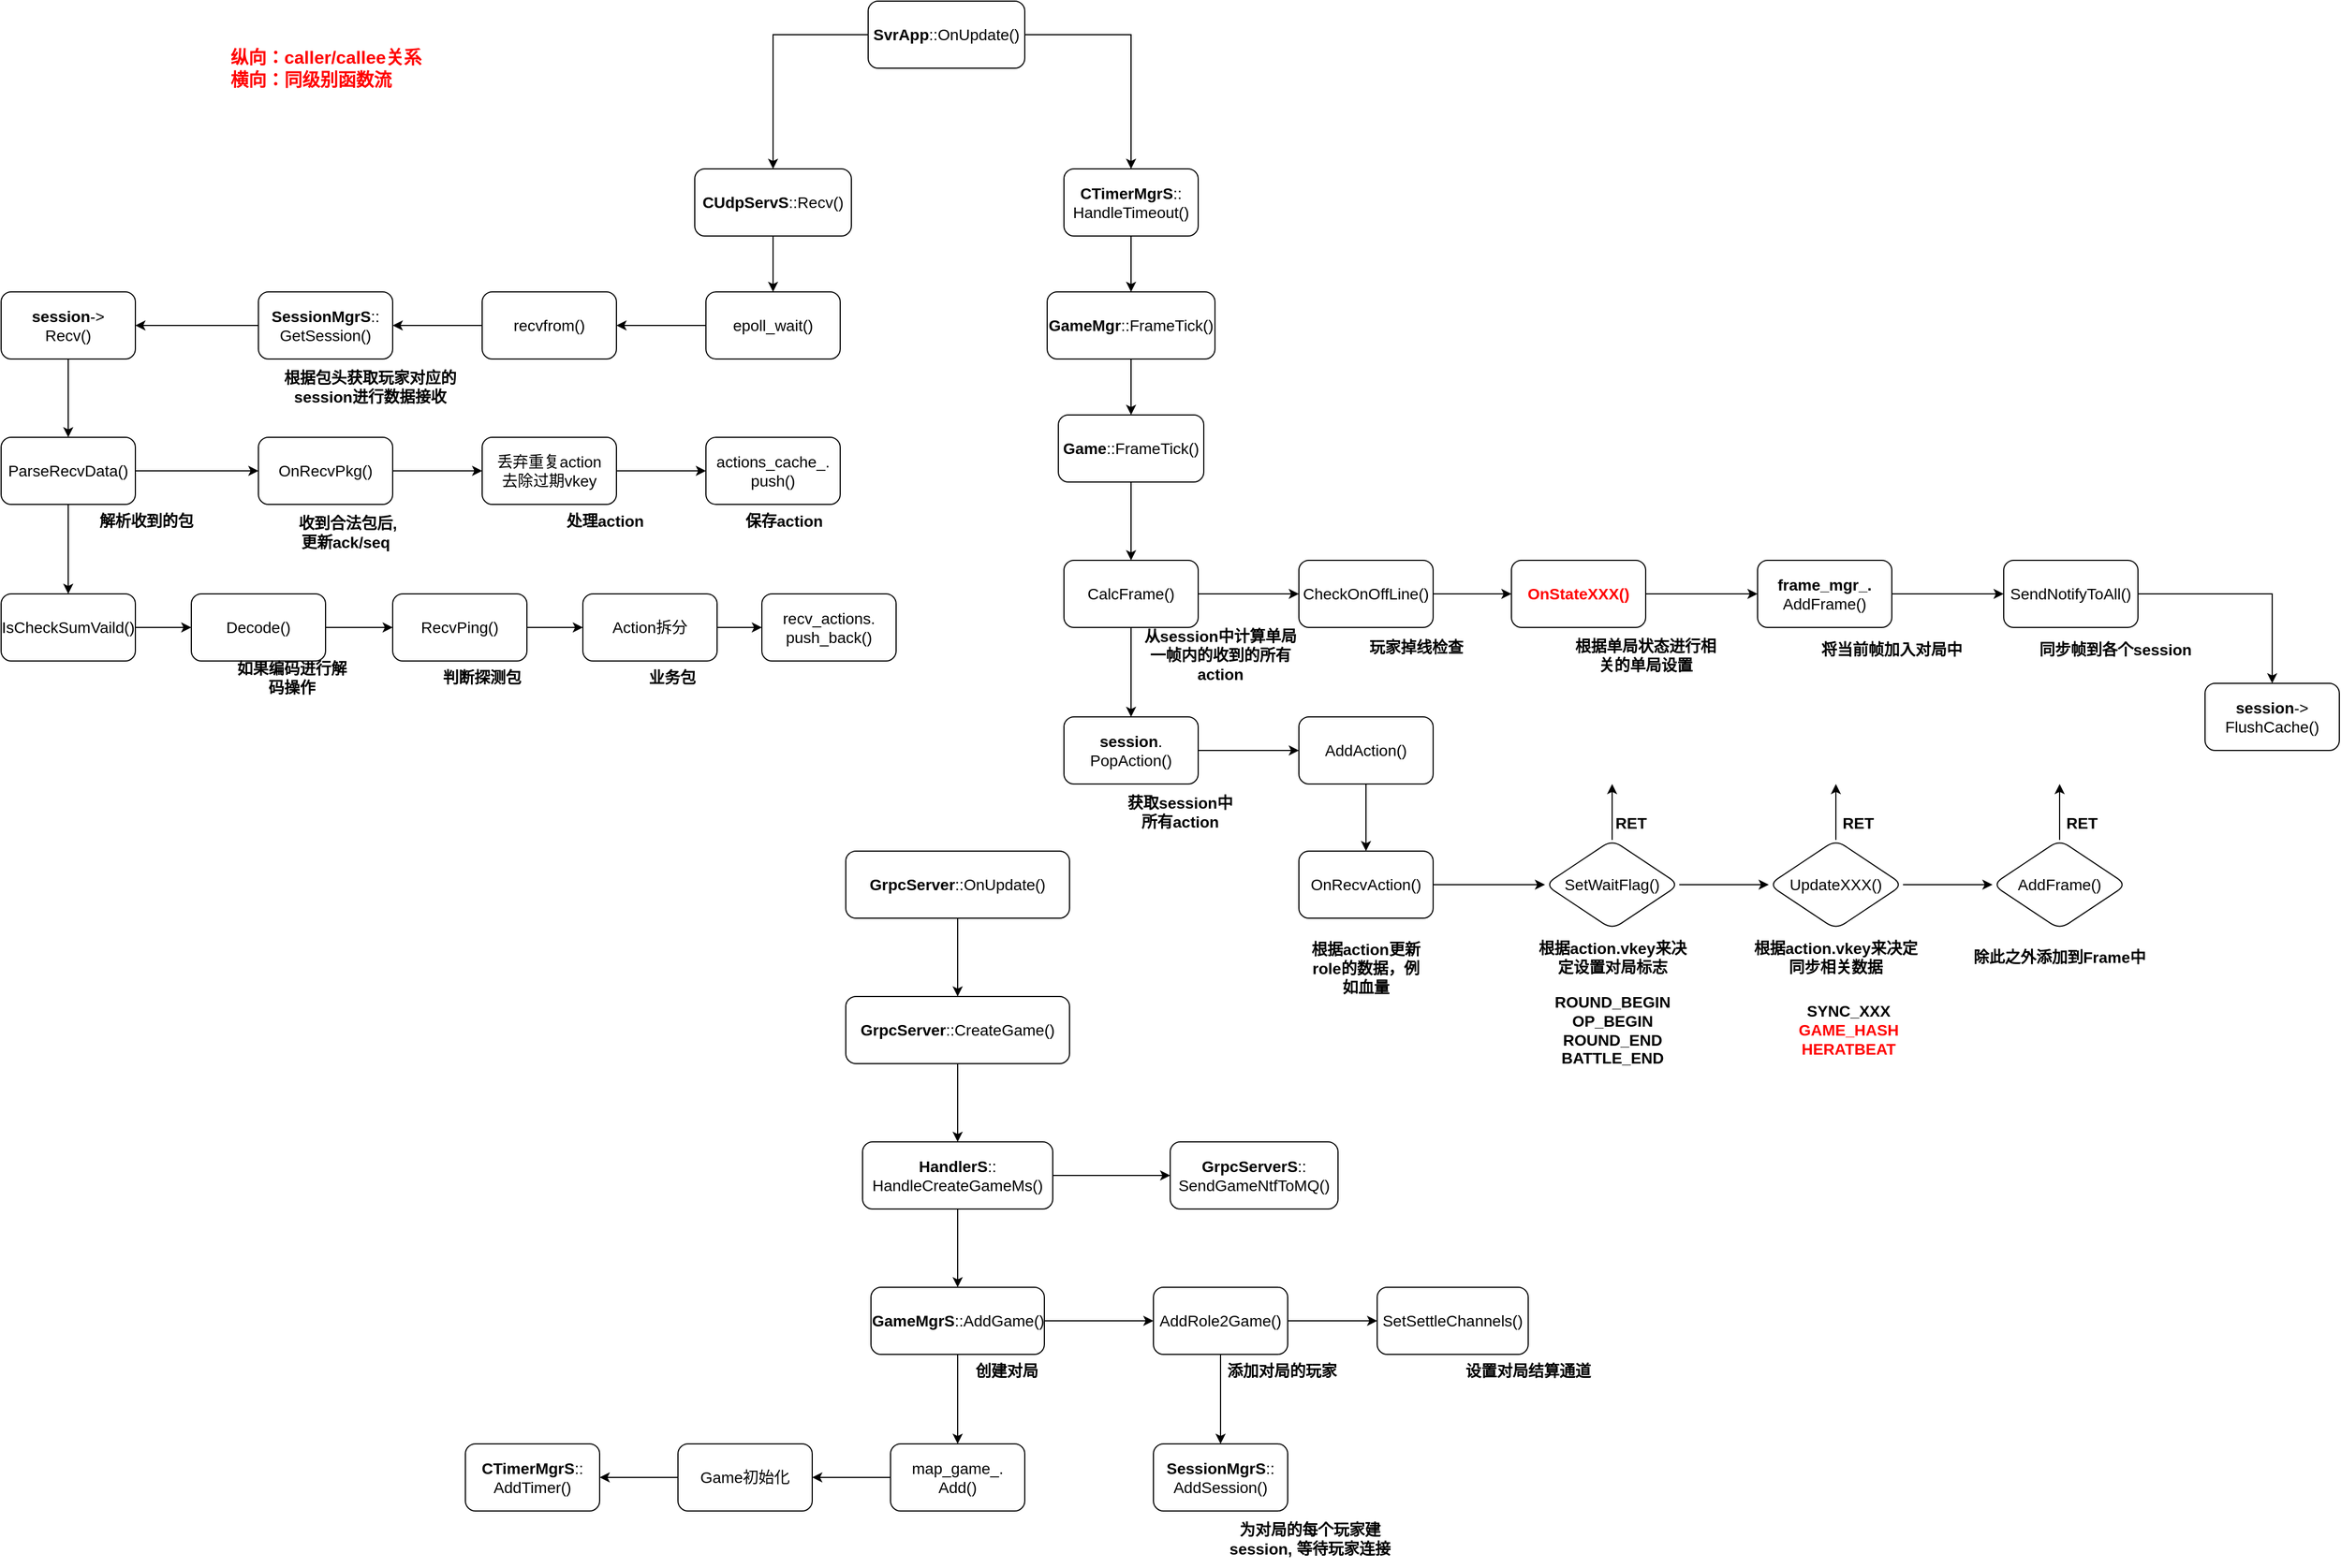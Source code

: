 <mxfile version="13.10.9" type="github">
  <diagram id="Bp6JKUOrYxHD0rqzajSv" name="Page-1">
    <mxGraphModel dx="3229" dy="1156" grid="1" gridSize="10" guides="1" tooltips="1" connect="1" arrows="1" fold="1" page="1" pageScale="1" pageWidth="827" pageHeight="1169" math="0" shadow="0">
      <root>
        <mxCell id="0" />
        <mxCell id="1" parent="0" />
        <mxCell id="sM335oUsd0Nrfm-g1LFZ-3" value="" style="edgeStyle=orthogonalEdgeStyle;rounded=0;orthogonalLoop=1;jettySize=auto;html=1;" edge="1" parent="1" source="sM335oUsd0Nrfm-g1LFZ-1" target="sM335oUsd0Nrfm-g1LFZ-2">
          <mxGeometry relative="1" as="geometry" />
        </mxCell>
        <mxCell id="sM335oUsd0Nrfm-g1LFZ-15" value="" style="edgeStyle=orthogonalEdgeStyle;rounded=0;orthogonalLoop=1;jettySize=auto;html=1;exitX=0;exitY=0.5;exitDx=0;exitDy=0;" edge="1" parent="1" source="sM335oUsd0Nrfm-g1LFZ-1" target="sM335oUsd0Nrfm-g1LFZ-14">
          <mxGeometry relative="1" as="geometry" />
        </mxCell>
        <mxCell id="sM335oUsd0Nrfm-g1LFZ-1" value="&lt;font style=&quot;font-size: 14px&quot;&gt;&lt;b&gt;SvrApp&lt;/b&gt;::OnUpdate()&lt;/font&gt;" style="rounded=1;whiteSpace=wrap;html=1;" vertex="1" parent="1">
          <mxGeometry x="85" y="330" width="140" height="60" as="geometry" />
        </mxCell>
        <mxCell id="sM335oUsd0Nrfm-g1LFZ-5" value="" style="edgeStyle=orthogonalEdgeStyle;rounded=0;orthogonalLoop=1;jettySize=auto;html=1;" edge="1" parent="1" source="sM335oUsd0Nrfm-g1LFZ-2" target="sM335oUsd0Nrfm-g1LFZ-4">
          <mxGeometry relative="1" as="geometry" />
        </mxCell>
        <mxCell id="sM335oUsd0Nrfm-g1LFZ-2" value="&lt;font style=&quot;font-size: 14px&quot;&gt;&lt;b&gt;CTimerMgrS&lt;/b&gt;::&lt;br&gt;HandleTimeout()&lt;/font&gt;" style="whiteSpace=wrap;html=1;rounded=1;" vertex="1" parent="1">
          <mxGeometry x="260" y="480" width="120" height="60" as="geometry" />
        </mxCell>
        <mxCell id="sM335oUsd0Nrfm-g1LFZ-7" value="" style="edgeStyle=orthogonalEdgeStyle;rounded=0;orthogonalLoop=1;jettySize=auto;html=1;" edge="1" parent="1" source="sM335oUsd0Nrfm-g1LFZ-4" target="sM335oUsd0Nrfm-g1LFZ-6">
          <mxGeometry relative="1" as="geometry" />
        </mxCell>
        <mxCell id="sM335oUsd0Nrfm-g1LFZ-4" value="&lt;font style=&quot;font-size: 14px&quot;&gt;&lt;b&gt;GameMgr&lt;/b&gt;::FrameTick()&lt;/font&gt;" style="whiteSpace=wrap;html=1;rounded=1;" vertex="1" parent="1">
          <mxGeometry x="245" y="590" width="150" height="60" as="geometry" />
        </mxCell>
        <mxCell id="sM335oUsd0Nrfm-g1LFZ-34" value="" style="edgeStyle=orthogonalEdgeStyle;rounded=0;orthogonalLoop=1;jettySize=auto;html=1;" edge="1" parent="1" source="sM335oUsd0Nrfm-g1LFZ-6" target="sM335oUsd0Nrfm-g1LFZ-8">
          <mxGeometry relative="1" as="geometry" />
        </mxCell>
        <mxCell id="sM335oUsd0Nrfm-g1LFZ-6" value="&lt;font style=&quot;font-size: 14px&quot;&gt;&lt;b&gt;Game&lt;/b&gt;::FrameTick()&lt;/font&gt;" style="whiteSpace=wrap;html=1;rounded=1;" vertex="1" parent="1">
          <mxGeometry x="255" y="700" width="130" height="60" as="geometry" />
        </mxCell>
        <mxCell id="sM335oUsd0Nrfm-g1LFZ-10" value="&lt;font style=&quot;font-size: 14px&quot;&gt;从session中计算单局一帧内的收到的所有action&lt;/font&gt;" style="text;html=1;strokeColor=none;fillColor=none;align=center;verticalAlign=middle;whiteSpace=wrap;rounded=0;fontStyle=1" vertex="1" parent="1">
          <mxGeometry x="330" y="900" width="140" height="30" as="geometry" />
        </mxCell>
        <mxCell id="sM335oUsd0Nrfm-g1LFZ-17" value="" style="edgeStyle=orthogonalEdgeStyle;rounded=0;orthogonalLoop=1;jettySize=auto;html=1;" edge="1" parent="1" source="sM335oUsd0Nrfm-g1LFZ-11" target="sM335oUsd0Nrfm-g1LFZ-16">
          <mxGeometry relative="1" as="geometry" />
        </mxCell>
        <mxCell id="sM335oUsd0Nrfm-g1LFZ-11" value="&lt;font style=&quot;font-size: 14px&quot; color=&quot;#ff0000&quot;&gt;&lt;b&gt;OnStateXXX()&lt;/b&gt;&lt;/font&gt;" style="whiteSpace=wrap;html=1;rounded=1;" vertex="1" parent="1">
          <mxGeometry x="660" y="830" width="120" height="60" as="geometry" />
        </mxCell>
        <mxCell id="sM335oUsd0Nrfm-g1LFZ-13" value="&lt;span style=&quot;font-size: 14px&quot;&gt;根据单局状态进行相关的单局设置&lt;/span&gt;" style="text;html=1;strokeColor=none;fillColor=none;align=center;verticalAlign=middle;whiteSpace=wrap;rounded=0;fontStyle=1" vertex="1" parent="1">
          <mxGeometry x="710" y="900" width="140" height="30" as="geometry" />
        </mxCell>
        <mxCell id="sM335oUsd0Nrfm-g1LFZ-93" value="" style="edgeStyle=orthogonalEdgeStyle;rounded=0;orthogonalLoop=1;jettySize=auto;html=1;" edge="1" parent="1" source="sM335oUsd0Nrfm-g1LFZ-14" target="sM335oUsd0Nrfm-g1LFZ-92">
          <mxGeometry relative="1" as="geometry" />
        </mxCell>
        <mxCell id="sM335oUsd0Nrfm-g1LFZ-14" value="&lt;font style=&quot;font-size: 14px&quot;&gt;&lt;b&gt;CUdpServS&lt;/b&gt;::Recv()&lt;/font&gt;" style="whiteSpace=wrap;html=1;rounded=1;" vertex="1" parent="1">
          <mxGeometry x="-70" y="480" width="140" height="60" as="geometry" />
        </mxCell>
        <mxCell id="sM335oUsd0Nrfm-g1LFZ-20" value="" style="edgeStyle=orthogonalEdgeStyle;rounded=0;orthogonalLoop=1;jettySize=auto;html=1;" edge="1" parent="1" source="sM335oUsd0Nrfm-g1LFZ-16" target="sM335oUsd0Nrfm-g1LFZ-19">
          <mxGeometry relative="1" as="geometry" />
        </mxCell>
        <mxCell id="sM335oUsd0Nrfm-g1LFZ-18" value="&lt;span style=&quot;font-size: 14px&quot;&gt;将当前帧加入对局中&lt;/span&gt;" style="text;html=1;strokeColor=none;fillColor=none;align=center;verticalAlign=middle;whiteSpace=wrap;rounded=0;fontStyle=1" vertex="1" parent="1">
          <mxGeometry x="930" y="895" width="140" height="30" as="geometry" />
        </mxCell>
        <mxCell id="sM335oUsd0Nrfm-g1LFZ-131" value="" style="edgeStyle=orthogonalEdgeStyle;rounded=0;orthogonalLoop=1;jettySize=auto;html=1;" edge="1" parent="1" source="sM335oUsd0Nrfm-g1LFZ-19" target="sM335oUsd0Nrfm-g1LFZ-130">
          <mxGeometry relative="1" as="geometry" />
        </mxCell>
        <mxCell id="sM335oUsd0Nrfm-g1LFZ-19" value="&lt;font style=&quot;font-size: 14px&quot;&gt;SendNotifyToAll()&lt;/font&gt;" style="whiteSpace=wrap;html=1;rounded=1;" vertex="1" parent="1">
          <mxGeometry x="1100" y="830" width="120" height="60" as="geometry" />
        </mxCell>
        <mxCell id="sM335oUsd0Nrfm-g1LFZ-21" value="&lt;span style=&quot;font-size: 14px&quot;&gt;同步帧到各个session&lt;/span&gt;" style="text;html=1;strokeColor=none;fillColor=none;align=center;verticalAlign=middle;whiteSpace=wrap;rounded=0;fontStyle=1" vertex="1" parent="1">
          <mxGeometry x="1130" y="895" width="140" height="30" as="geometry" />
        </mxCell>
        <mxCell id="sM335oUsd0Nrfm-g1LFZ-25" value="" style="edgeStyle=orthogonalEdgeStyle;rounded=0;orthogonalLoop=1;jettySize=auto;html=1;" edge="1" parent="1" source="sM335oUsd0Nrfm-g1LFZ-22" target="sM335oUsd0Nrfm-g1LFZ-24">
          <mxGeometry relative="1" as="geometry" />
        </mxCell>
        <mxCell id="sM335oUsd0Nrfm-g1LFZ-22" value="&lt;font style=&quot;font-size: 14px&quot;&gt;&lt;b&gt;session&lt;/b&gt;.&lt;br&gt;PopAction()&lt;/font&gt;" style="whiteSpace=wrap;html=1;rounded=1;" vertex="1" parent="1">
          <mxGeometry x="260" y="970" width="120" height="60" as="geometry" />
        </mxCell>
        <mxCell id="sM335oUsd0Nrfm-g1LFZ-33" value="" style="edgeStyle=orthogonalEdgeStyle;rounded=0;orthogonalLoop=1;jettySize=auto;html=1;exitX=0.5;exitY=1;exitDx=0;exitDy=0;" edge="1" parent="1" source="sM335oUsd0Nrfm-g1LFZ-24" target="sM335oUsd0Nrfm-g1LFZ-32">
          <mxGeometry relative="1" as="geometry">
            <mxPoint x="530" y="1035" as="sourcePoint" />
          </mxGeometry>
        </mxCell>
        <mxCell id="sM335oUsd0Nrfm-g1LFZ-24" value="&lt;span style=&quot;font-size: 14px&quot;&gt;AddAction()&lt;/span&gt;" style="whiteSpace=wrap;html=1;rounded=1;" vertex="1" parent="1">
          <mxGeometry x="470" y="970" width="120" height="60" as="geometry" />
        </mxCell>
        <mxCell id="sM335oUsd0Nrfm-g1LFZ-16" value="&lt;font style=&quot;font-size: 14px&quot;&gt;&lt;b&gt;frame_mgr_.&lt;br&gt;&lt;/b&gt;AddFrame()&lt;/font&gt;" style="whiteSpace=wrap;html=1;rounded=1;" vertex="1" parent="1">
          <mxGeometry x="880" y="830" width="120" height="60" as="geometry" />
        </mxCell>
        <mxCell id="sM335oUsd0Nrfm-g1LFZ-36" value="" style="edgeStyle=orthogonalEdgeStyle;rounded=0;orthogonalLoop=1;jettySize=auto;html=1;" edge="1" parent="1" source="sM335oUsd0Nrfm-g1LFZ-8" target="sM335oUsd0Nrfm-g1LFZ-22">
          <mxGeometry relative="1" as="geometry" />
        </mxCell>
        <mxCell id="sM335oUsd0Nrfm-g1LFZ-135" value="" style="edgeStyle=orthogonalEdgeStyle;rounded=0;orthogonalLoop=1;jettySize=auto;html=1;" edge="1" parent="1" source="sM335oUsd0Nrfm-g1LFZ-8" target="sM335oUsd0Nrfm-g1LFZ-134">
          <mxGeometry relative="1" as="geometry" />
        </mxCell>
        <mxCell id="sM335oUsd0Nrfm-g1LFZ-8" value="&lt;font style=&quot;font-size: 14px&quot;&gt;CalcFrame()&lt;/font&gt;" style="whiteSpace=wrap;html=1;rounded=1;" vertex="1" parent="1">
          <mxGeometry x="260" y="830" width="120" height="60" as="geometry" />
        </mxCell>
        <mxCell id="sM335oUsd0Nrfm-g1LFZ-31" value="&lt;font style=&quot;font-size: 14px&quot;&gt;获取session中所有action&lt;/font&gt;" style="text;html=1;strokeColor=none;fillColor=none;align=center;verticalAlign=middle;whiteSpace=wrap;rounded=0;fontStyle=1" vertex="1" parent="1">
          <mxGeometry x="314" y="1040" width="100" height="30" as="geometry" />
        </mxCell>
        <mxCell id="sM335oUsd0Nrfm-g1LFZ-44" value="" style="edgeStyle=orthogonalEdgeStyle;rounded=0;orthogonalLoop=1;jettySize=auto;html=1;" edge="1" parent="1" source="sM335oUsd0Nrfm-g1LFZ-32" target="sM335oUsd0Nrfm-g1LFZ-43">
          <mxGeometry relative="1" as="geometry" />
        </mxCell>
        <mxCell id="sM335oUsd0Nrfm-g1LFZ-32" value="&lt;font style=&quot;font-size: 14px&quot;&gt;OnRecvAction()&lt;/font&gt;" style="whiteSpace=wrap;html=1;rounded=1;" vertex="1" parent="1">
          <mxGeometry x="470" y="1090" width="120" height="60" as="geometry" />
        </mxCell>
        <mxCell id="sM335oUsd0Nrfm-g1LFZ-37" value="&lt;span style=&quot;font-size: 14px&quot;&gt;根据action更新role的数据，例如血量&lt;/span&gt;" style="text;html=1;strokeColor=none;fillColor=none;align=center;verticalAlign=middle;whiteSpace=wrap;rounded=0;fontStyle=1" vertex="1" parent="1">
          <mxGeometry x="480" y="1170" width="100" height="50" as="geometry" />
        </mxCell>
        <mxCell id="sM335oUsd0Nrfm-g1LFZ-54" value="" style="edgeStyle=orthogonalEdgeStyle;rounded=0;orthogonalLoop=1;jettySize=auto;html=1;" edge="1" parent="1" source="sM335oUsd0Nrfm-g1LFZ-43" target="sM335oUsd0Nrfm-g1LFZ-53">
          <mxGeometry relative="1" as="geometry" />
        </mxCell>
        <mxCell id="sM335oUsd0Nrfm-g1LFZ-43" value="&lt;font style=&quot;font-size: 14px&quot;&gt;SetWaitFlag()&lt;/font&gt;" style="rhombus;whiteSpace=wrap;html=1;rounded=1;" vertex="1" parent="1">
          <mxGeometry x="690" y="1080" width="120" height="80" as="geometry" />
        </mxCell>
        <mxCell id="sM335oUsd0Nrfm-g1LFZ-45" value="&lt;span style=&quot;font-size: 14px&quot;&gt;根据action.vkey来决定设置对局标志&lt;/span&gt;" style="text;html=1;strokeColor=none;fillColor=none;align=center;verticalAlign=middle;whiteSpace=wrap;rounded=0;fontStyle=1" vertex="1" parent="1">
          <mxGeometry x="678.5" y="1160" width="143" height="50" as="geometry" />
        </mxCell>
        <mxCell id="sM335oUsd0Nrfm-g1LFZ-50" value="" style="edgeStyle=orthogonalEdgeStyle;rounded=0;orthogonalLoop=1;jettySize=auto;html=1;" edge="1" parent="1" source="sM335oUsd0Nrfm-g1LFZ-43">
          <mxGeometry relative="1" as="geometry">
            <mxPoint x="540" y="1040" as="sourcePoint" />
            <mxPoint x="750" y="1030" as="targetPoint" />
          </mxGeometry>
        </mxCell>
        <mxCell id="sM335oUsd0Nrfm-g1LFZ-59" value="" style="edgeStyle=orthogonalEdgeStyle;rounded=0;orthogonalLoop=1;jettySize=auto;html=1;" edge="1" parent="1" source="sM335oUsd0Nrfm-g1LFZ-53" target="sM335oUsd0Nrfm-g1LFZ-58">
          <mxGeometry relative="1" as="geometry" />
        </mxCell>
        <mxCell id="sM335oUsd0Nrfm-g1LFZ-53" value="&lt;font style=&quot;font-size: 14px&quot;&gt;UpdateXXX()&lt;/font&gt;" style="rhombus;whiteSpace=wrap;html=1;rounded=1;" vertex="1" parent="1">
          <mxGeometry x="890" y="1080" width="120" height="80" as="geometry" />
        </mxCell>
        <mxCell id="sM335oUsd0Nrfm-g1LFZ-55" value="&lt;span style=&quot;font-size: 14px&quot;&gt;除此之外添加到Frame中&lt;/span&gt;" style="text;html=1;strokeColor=none;fillColor=none;align=center;verticalAlign=middle;whiteSpace=wrap;rounded=0;fontStyle=1" vertex="1" parent="1">
          <mxGeometry x="1070" y="1160" width="160" height="50" as="geometry" />
        </mxCell>
        <mxCell id="sM335oUsd0Nrfm-g1LFZ-56" value="&lt;font&gt;&lt;font style=&quot;font-size: 14px&quot;&gt;ROUND_BEGIN&lt;br&gt;OP_BEGIN&lt;br&gt;ROUND_END&lt;br&gt;BATTLE_END&lt;/font&gt;&lt;br&gt;&lt;/font&gt;" style="text;html=1;strokeColor=none;fillColor=none;align=center;verticalAlign=middle;whiteSpace=wrap;rounded=0;fontStyle=1" vertex="1" parent="1">
          <mxGeometry x="678.5" y="1220" width="143" height="60" as="geometry" />
        </mxCell>
        <mxCell id="sM335oUsd0Nrfm-g1LFZ-58" value="&lt;span style=&quot;font-size: 14px&quot;&gt;AddFrame()&lt;/span&gt;" style="rhombus;whiteSpace=wrap;html=1;rounded=1;" vertex="1" parent="1">
          <mxGeometry x="1090" y="1080" width="120" height="80" as="geometry" />
        </mxCell>
        <mxCell id="sM335oUsd0Nrfm-g1LFZ-60" value="&lt;span style=&quot;font-size: 14px&quot;&gt;根据action.vkey来决定&lt;br&gt;同步相关数据&lt;br&gt;&lt;/span&gt;" style="text;html=1;strokeColor=none;fillColor=none;align=center;verticalAlign=middle;whiteSpace=wrap;rounded=0;fontStyle=1" vertex="1" parent="1">
          <mxGeometry x="870" y="1160" width="160" height="50" as="geometry" />
        </mxCell>
        <mxCell id="sM335oUsd0Nrfm-g1LFZ-61" value="&lt;font style=&quot;font-size: 14px&quot;&gt;SYNC_XXX&lt;br&gt;&lt;font color=&quot;#ff0000&quot;&gt;GAME_HASH&lt;br&gt;HERATBEAT&lt;/font&gt;&lt;/font&gt;" style="text;html=1;strokeColor=none;fillColor=none;align=center;verticalAlign=middle;whiteSpace=wrap;rounded=0;fontStyle=1" vertex="1" parent="1">
          <mxGeometry x="890" y="1220" width="143" height="60" as="geometry" />
        </mxCell>
        <mxCell id="sM335oUsd0Nrfm-g1LFZ-62" value="" style="edgeStyle=orthogonalEdgeStyle;rounded=0;orthogonalLoop=1;jettySize=auto;html=1;exitX=0.5;exitY=0;exitDx=0;exitDy=0;" edge="1" parent="1" source="sM335oUsd0Nrfm-g1LFZ-53">
          <mxGeometry relative="1" as="geometry">
            <mxPoint x="760" y="1090" as="sourcePoint" />
            <mxPoint x="950" y="1030" as="targetPoint" />
          </mxGeometry>
        </mxCell>
        <mxCell id="sM335oUsd0Nrfm-g1LFZ-63" value="" style="endArrow=classic;html=1;exitX=0.5;exitY=0;exitDx=0;exitDy=0;" edge="1" parent="1" source="sM335oUsd0Nrfm-g1LFZ-58">
          <mxGeometry width="50" height="50" relative="1" as="geometry">
            <mxPoint x="1130" y="1030" as="sourcePoint" />
            <mxPoint x="1150" y="1030" as="targetPoint" />
          </mxGeometry>
        </mxCell>
        <mxCell id="sM335oUsd0Nrfm-g1LFZ-64" value="&lt;span style=&quot;font-size: 14px&quot;&gt;RET&lt;/span&gt;" style="text;html=1;strokeColor=none;fillColor=none;align=center;verticalAlign=middle;whiteSpace=wrap;rounded=0;fontStyle=1" vertex="1" parent="1">
          <mxGeometry x="747" y="1050" width="40" height="30" as="geometry" />
        </mxCell>
        <mxCell id="sM335oUsd0Nrfm-g1LFZ-65" value="&lt;span style=&quot;font-size: 14px&quot;&gt;RET&lt;/span&gt;" style="text;html=1;strokeColor=none;fillColor=none;align=center;verticalAlign=middle;whiteSpace=wrap;rounded=0;fontStyle=1" vertex="1" parent="1">
          <mxGeometry x="950" y="1050" width="40" height="30" as="geometry" />
        </mxCell>
        <mxCell id="sM335oUsd0Nrfm-g1LFZ-66" value="&lt;span style=&quot;font-size: 14px&quot;&gt;RET&lt;/span&gt;" style="text;html=1;strokeColor=none;fillColor=none;align=center;verticalAlign=middle;whiteSpace=wrap;rounded=0;fontStyle=1" vertex="1" parent="1">
          <mxGeometry x="1150" y="1050" width="40" height="30" as="geometry" />
        </mxCell>
        <mxCell id="sM335oUsd0Nrfm-g1LFZ-69" value="" style="edgeStyle=orthogonalEdgeStyle;rounded=0;orthogonalLoop=1;jettySize=auto;html=1;exitX=0.5;exitY=1;exitDx=0;exitDy=0;" edge="1" parent="1" source="sM335oUsd0Nrfm-g1LFZ-67" target="sM335oUsd0Nrfm-g1LFZ-68">
          <mxGeometry relative="1" as="geometry" />
        </mxCell>
        <mxCell id="sM335oUsd0Nrfm-g1LFZ-67" value="&lt;font style=&quot;font-size: 14px&quot;&gt;&lt;b&gt;GrpcServer&lt;/b&gt;::OnUpdate()&lt;/font&gt;" style="rounded=1;whiteSpace=wrap;html=1;" vertex="1" parent="1">
          <mxGeometry x="65" y="1090" width="200" height="60" as="geometry" />
        </mxCell>
        <mxCell id="sM335oUsd0Nrfm-g1LFZ-71" value="" style="edgeStyle=orthogonalEdgeStyle;rounded=0;orthogonalLoop=1;jettySize=auto;html=1;" edge="1" parent="1" source="sM335oUsd0Nrfm-g1LFZ-68" target="sM335oUsd0Nrfm-g1LFZ-70">
          <mxGeometry relative="1" as="geometry" />
        </mxCell>
        <mxCell id="sM335oUsd0Nrfm-g1LFZ-68" value="&lt;font style=&quot;font-size: 14px&quot;&gt;&lt;b&gt;GrpcServer&lt;/b&gt;::CreateGame()&lt;/font&gt;" style="rounded=1;whiteSpace=wrap;html=1;" vertex="1" parent="1">
          <mxGeometry x="65" y="1220" width="200" height="60" as="geometry" />
        </mxCell>
        <mxCell id="sM335oUsd0Nrfm-g1LFZ-73" value="" style="edgeStyle=orthogonalEdgeStyle;rounded=0;orthogonalLoop=1;jettySize=auto;html=1;" edge="1" parent="1" source="sM335oUsd0Nrfm-g1LFZ-70" target="sM335oUsd0Nrfm-g1LFZ-72">
          <mxGeometry relative="1" as="geometry" />
        </mxCell>
        <mxCell id="sM335oUsd0Nrfm-g1LFZ-85" value="" style="edgeStyle=orthogonalEdgeStyle;rounded=0;orthogonalLoop=1;jettySize=auto;html=1;" edge="1" parent="1" source="sM335oUsd0Nrfm-g1LFZ-70" target="sM335oUsd0Nrfm-g1LFZ-84">
          <mxGeometry relative="1" as="geometry" />
        </mxCell>
        <mxCell id="sM335oUsd0Nrfm-g1LFZ-70" value="&lt;font style=&quot;font-size: 14px&quot;&gt;&lt;b&gt;HandlerS&lt;/b&gt;::&lt;br&gt;HandleCreateGameMs()&lt;/font&gt;" style="whiteSpace=wrap;html=1;rounded=1;" vertex="1" parent="1">
          <mxGeometry x="80" y="1350" width="170" height="60" as="geometry" />
        </mxCell>
        <mxCell id="sM335oUsd0Nrfm-g1LFZ-75" value="" style="edgeStyle=orthogonalEdgeStyle;rounded=0;orthogonalLoop=1;jettySize=auto;html=1;" edge="1" parent="1" source="sM335oUsd0Nrfm-g1LFZ-72" target="sM335oUsd0Nrfm-g1LFZ-74">
          <mxGeometry relative="1" as="geometry" />
        </mxCell>
        <mxCell id="sM335oUsd0Nrfm-g1LFZ-81" value="" style="edgeStyle=orthogonalEdgeStyle;rounded=0;orthogonalLoop=1;jettySize=auto;html=1;" edge="1" parent="1" source="sM335oUsd0Nrfm-g1LFZ-72" target="sM335oUsd0Nrfm-g1LFZ-80">
          <mxGeometry relative="1" as="geometry" />
        </mxCell>
        <mxCell id="sM335oUsd0Nrfm-g1LFZ-72" value="&lt;font style=&quot;font-size: 14px&quot;&gt;&lt;b&gt;GameMgrS&lt;/b&gt;::AddGame()&lt;/font&gt;" style="whiteSpace=wrap;html=1;rounded=1;" vertex="1" parent="1">
          <mxGeometry x="87.5" y="1480" width="155" height="60" as="geometry" />
        </mxCell>
        <mxCell id="sM335oUsd0Nrfm-g1LFZ-77" value="" style="edgeStyle=orthogonalEdgeStyle;rounded=0;orthogonalLoop=1;jettySize=auto;html=1;" edge="1" parent="1" source="sM335oUsd0Nrfm-g1LFZ-74" target="sM335oUsd0Nrfm-g1LFZ-76">
          <mxGeometry relative="1" as="geometry" />
        </mxCell>
        <mxCell id="sM335oUsd0Nrfm-g1LFZ-74" value="&lt;font&gt;&lt;span style=&quot;font-size: 14px&quot;&gt;map_game_.&lt;/span&gt;&lt;br&gt;&lt;span style=&quot;font-size: 14px&quot;&gt;Add()&lt;/span&gt;&lt;/font&gt;" style="whiteSpace=wrap;html=1;rounded=1;" vertex="1" parent="1">
          <mxGeometry x="105" y="1620" width="120" height="60" as="geometry" />
        </mxCell>
        <mxCell id="sM335oUsd0Nrfm-g1LFZ-79" value="" style="edgeStyle=orthogonalEdgeStyle;rounded=0;orthogonalLoop=1;jettySize=auto;html=1;" edge="1" parent="1" source="sM335oUsd0Nrfm-g1LFZ-76" target="sM335oUsd0Nrfm-g1LFZ-78">
          <mxGeometry relative="1" as="geometry" />
        </mxCell>
        <mxCell id="sM335oUsd0Nrfm-g1LFZ-76" value="&lt;font style=&quot;font-size: 14px&quot;&gt;Game初始化&lt;/font&gt;" style="whiteSpace=wrap;html=1;rounded=1;" vertex="1" parent="1">
          <mxGeometry x="-85" y="1620" width="120" height="60" as="geometry" />
        </mxCell>
        <mxCell id="sM335oUsd0Nrfm-g1LFZ-78" value="&lt;font style=&quot;font-size: 14px&quot;&gt;&lt;b&gt;CTimerMgrS&lt;/b&gt;::&lt;br&gt;AddTimer()&lt;/font&gt;" style="whiteSpace=wrap;html=1;rounded=1;" vertex="1" parent="1">
          <mxGeometry x="-275" y="1620" width="120" height="60" as="geometry" />
        </mxCell>
        <mxCell id="sM335oUsd0Nrfm-g1LFZ-83" value="" style="edgeStyle=orthogonalEdgeStyle;rounded=0;orthogonalLoop=1;jettySize=auto;html=1;" edge="1" parent="1" source="sM335oUsd0Nrfm-g1LFZ-80" target="sM335oUsd0Nrfm-g1LFZ-82">
          <mxGeometry relative="1" as="geometry" />
        </mxCell>
        <mxCell id="sM335oUsd0Nrfm-g1LFZ-87" value="" style="edgeStyle=orthogonalEdgeStyle;rounded=0;orthogonalLoop=1;jettySize=auto;html=1;" edge="1" parent="1" source="sM335oUsd0Nrfm-g1LFZ-80" target="sM335oUsd0Nrfm-g1LFZ-86">
          <mxGeometry relative="1" as="geometry" />
        </mxCell>
        <mxCell id="sM335oUsd0Nrfm-g1LFZ-80" value="&lt;font style=&quot;font-size: 14px&quot;&gt;AddRole2Game()&lt;/font&gt;" style="whiteSpace=wrap;html=1;rounded=1;" vertex="1" parent="1">
          <mxGeometry x="340" y="1480" width="120" height="60" as="geometry" />
        </mxCell>
        <mxCell id="sM335oUsd0Nrfm-g1LFZ-82" value="&lt;font style=&quot;font-size: 14px&quot;&gt;SetSettleChannels()&lt;/font&gt;" style="whiteSpace=wrap;html=1;rounded=1;" vertex="1" parent="1">
          <mxGeometry x="540" y="1480" width="135" height="60" as="geometry" />
        </mxCell>
        <mxCell id="sM335oUsd0Nrfm-g1LFZ-84" value="&lt;font style=&quot;font-size: 14px&quot;&gt;&lt;b&gt;GrpcServerS&lt;/b&gt;::&lt;br&gt;SendGameNtfToMQ()&lt;/font&gt;" style="whiteSpace=wrap;html=1;rounded=1;" vertex="1" parent="1">
          <mxGeometry x="355" y="1350" width="150" height="60" as="geometry" />
        </mxCell>
        <mxCell id="sM335oUsd0Nrfm-g1LFZ-86" value="&lt;font style=&quot;font-size: 14px&quot;&gt;&lt;b&gt;SessionMgrS&lt;/b&gt;::&lt;br&gt;AddSession()&lt;/font&gt;" style="whiteSpace=wrap;html=1;rounded=1;" vertex="1" parent="1">
          <mxGeometry x="340" y="1620" width="120" height="60" as="geometry" />
        </mxCell>
        <mxCell id="sM335oUsd0Nrfm-g1LFZ-88" value="&lt;span style=&quot;font-size: 14px&quot;&gt;添加对局的玩家&lt;/span&gt;" style="text;html=1;strokeColor=none;fillColor=none;align=center;verticalAlign=middle;whiteSpace=wrap;rounded=0;fontStyle=1" vertex="1" parent="1">
          <mxGeometry x="405" y="1530" width="100" height="50" as="geometry" />
        </mxCell>
        <mxCell id="sM335oUsd0Nrfm-g1LFZ-89" value="&lt;span style=&quot;font-size: 14px&quot;&gt;创建对局&lt;/span&gt;" style="text;html=1;strokeColor=none;fillColor=none;align=center;verticalAlign=middle;whiteSpace=wrap;rounded=0;fontStyle=1" vertex="1" parent="1">
          <mxGeometry x="159" y="1530" width="100" height="50" as="geometry" />
        </mxCell>
        <mxCell id="sM335oUsd0Nrfm-g1LFZ-90" value="&lt;span style=&quot;font-size: 14px&quot;&gt;设置对局结算通道&lt;/span&gt;" style="text;html=1;strokeColor=none;fillColor=none;align=center;verticalAlign=middle;whiteSpace=wrap;rounded=0;fontStyle=1" vertex="1" parent="1">
          <mxGeometry x="615" y="1530" width="120" height="50" as="geometry" />
        </mxCell>
        <mxCell id="sM335oUsd0Nrfm-g1LFZ-91" value="&lt;span style=&quot;font-size: 14px&quot;&gt;为对局的每个玩家&lt;/span&gt;&lt;span style=&quot;font-size: 14px&quot;&gt;建session, 等待玩家连接&lt;/span&gt;" style="text;html=1;strokeColor=none;fillColor=none;align=center;verticalAlign=middle;whiteSpace=wrap;rounded=0;fontStyle=1" vertex="1" parent="1">
          <mxGeometry x="405" y="1680" width="150" height="50" as="geometry" />
        </mxCell>
        <mxCell id="sM335oUsd0Nrfm-g1LFZ-95" value="" style="edgeStyle=orthogonalEdgeStyle;rounded=0;orthogonalLoop=1;jettySize=auto;html=1;" edge="1" parent="1" source="sM335oUsd0Nrfm-g1LFZ-92" target="sM335oUsd0Nrfm-g1LFZ-94">
          <mxGeometry relative="1" as="geometry" />
        </mxCell>
        <mxCell id="sM335oUsd0Nrfm-g1LFZ-92" value="&lt;font style=&quot;font-size: 14px&quot;&gt;epoll_wait()&lt;/font&gt;" style="whiteSpace=wrap;html=1;rounded=1;" vertex="1" parent="1">
          <mxGeometry x="-60" y="590" width="120" height="60" as="geometry" />
        </mxCell>
        <mxCell id="sM335oUsd0Nrfm-g1LFZ-97" value="" style="edgeStyle=orthogonalEdgeStyle;rounded=0;orthogonalLoop=1;jettySize=auto;html=1;" edge="1" parent="1" source="sM335oUsd0Nrfm-g1LFZ-94" target="sM335oUsd0Nrfm-g1LFZ-96">
          <mxGeometry relative="1" as="geometry" />
        </mxCell>
        <mxCell id="sM335oUsd0Nrfm-g1LFZ-94" value="&lt;font style=&quot;font-size: 14px&quot;&gt;recvfrom()&lt;/font&gt;" style="whiteSpace=wrap;html=1;rounded=1;" vertex="1" parent="1">
          <mxGeometry x="-260" y="590" width="120" height="60" as="geometry" />
        </mxCell>
        <mxCell id="sM335oUsd0Nrfm-g1LFZ-99" value="" style="edgeStyle=orthogonalEdgeStyle;rounded=0;orthogonalLoop=1;jettySize=auto;html=1;" edge="1" parent="1" source="sM335oUsd0Nrfm-g1LFZ-96" target="sM335oUsd0Nrfm-g1LFZ-98">
          <mxGeometry relative="1" as="geometry" />
        </mxCell>
        <mxCell id="sM335oUsd0Nrfm-g1LFZ-96" value="&lt;font style=&quot;font-size: 14px&quot;&gt;&lt;b&gt;SessionMgrS&lt;/b&gt;::&lt;br&gt;GetSession()&lt;/font&gt;" style="whiteSpace=wrap;html=1;rounded=1;" vertex="1" parent="1">
          <mxGeometry x="-460" y="590" width="120" height="60" as="geometry" />
        </mxCell>
        <mxCell id="sM335oUsd0Nrfm-g1LFZ-101" value="" style="edgeStyle=orthogonalEdgeStyle;rounded=0;orthogonalLoop=1;jettySize=auto;html=1;" edge="1" parent="1" source="sM335oUsd0Nrfm-g1LFZ-98" target="sM335oUsd0Nrfm-g1LFZ-100">
          <mxGeometry relative="1" as="geometry" />
        </mxCell>
        <mxCell id="sM335oUsd0Nrfm-g1LFZ-98" value="&lt;font style=&quot;font-size: 14px&quot;&gt;&lt;b&gt;session&lt;/b&gt;-&amp;gt;&lt;br&gt;Recv()&lt;/font&gt;" style="whiteSpace=wrap;html=1;rounded=1;" vertex="1" parent="1">
          <mxGeometry x="-690" y="590" width="120" height="60" as="geometry" />
        </mxCell>
        <mxCell id="sM335oUsd0Nrfm-g1LFZ-104" value="" style="edgeStyle=orthogonalEdgeStyle;rounded=0;orthogonalLoop=1;jettySize=auto;html=1;" edge="1" parent="1" source="sM335oUsd0Nrfm-g1LFZ-100" target="sM335oUsd0Nrfm-g1LFZ-103">
          <mxGeometry relative="1" as="geometry" />
        </mxCell>
        <mxCell id="sM335oUsd0Nrfm-g1LFZ-116" value="" style="edgeStyle=orthogonalEdgeStyle;rounded=0;orthogonalLoop=1;jettySize=auto;html=1;" edge="1" parent="1" source="sM335oUsd0Nrfm-g1LFZ-100" target="sM335oUsd0Nrfm-g1LFZ-115">
          <mxGeometry relative="1" as="geometry" />
        </mxCell>
        <mxCell id="sM335oUsd0Nrfm-g1LFZ-100" value="&lt;font style=&quot;font-size: 14px&quot;&gt;ParseRecvData()&lt;/font&gt;" style="whiteSpace=wrap;html=1;rounded=1;" vertex="1" parent="1">
          <mxGeometry x="-690" y="720" width="120" height="60" as="geometry" />
        </mxCell>
        <mxCell id="sM335oUsd0Nrfm-g1LFZ-102" value="&lt;font style=&quot;font-size: 14px&quot;&gt;解析收到的包&lt;/font&gt;" style="text;html=1;strokeColor=none;fillColor=none;align=center;verticalAlign=middle;whiteSpace=wrap;rounded=0;fontStyle=1" vertex="1" parent="1">
          <mxGeometry x="-610" y="780" width="100" height="30" as="geometry" />
        </mxCell>
        <mxCell id="sM335oUsd0Nrfm-g1LFZ-103" value="&lt;font style=&quot;font-size: 14px&quot;&gt;OnRecvPkg()&lt;/font&gt;" style="whiteSpace=wrap;html=1;rounded=1;" vertex="1" parent="1">
          <mxGeometry x="-460" y="720" width="120" height="60" as="geometry" />
        </mxCell>
        <mxCell id="sM335oUsd0Nrfm-g1LFZ-105" value="&lt;font style=&quot;font-size: 14px&quot;&gt;收到合法包后, 更新ack/seq&amp;nbsp;&lt;/font&gt;" style="text;html=1;strokeColor=none;fillColor=none;align=center;verticalAlign=middle;whiteSpace=wrap;rounded=0;fontStyle=1" vertex="1" parent="1">
          <mxGeometry x="-430" y="790" width="100" height="30" as="geometry" />
        </mxCell>
        <mxCell id="sM335oUsd0Nrfm-g1LFZ-110" value="" style="edgeStyle=orthogonalEdgeStyle;rounded=0;orthogonalLoop=1;jettySize=auto;html=1;" edge="1" parent="1" source="sM335oUsd0Nrfm-g1LFZ-103" target="sM335oUsd0Nrfm-g1LFZ-109">
          <mxGeometry relative="1" as="geometry">
            <mxPoint x="-210.0" y="750" as="sourcePoint" />
          </mxGeometry>
        </mxCell>
        <mxCell id="sM335oUsd0Nrfm-g1LFZ-112" value="" style="edgeStyle=orthogonalEdgeStyle;rounded=0;orthogonalLoop=1;jettySize=auto;html=1;" edge="1" parent="1" source="sM335oUsd0Nrfm-g1LFZ-109" target="sM335oUsd0Nrfm-g1LFZ-111">
          <mxGeometry relative="1" as="geometry" />
        </mxCell>
        <mxCell id="sM335oUsd0Nrfm-g1LFZ-109" value="&lt;font style=&quot;font-size: 14px&quot;&gt;丢弃重复action&lt;br&gt;去除过期vkey&lt;/font&gt;" style="whiteSpace=wrap;html=1;rounded=1;" vertex="1" parent="1">
          <mxGeometry x="-260" y="720" width="120" height="60" as="geometry" />
        </mxCell>
        <mxCell id="sM335oUsd0Nrfm-g1LFZ-111" value="&lt;span style=&quot;font-size: 14px&quot;&gt;actions_cache_.&lt;/span&gt;&lt;br style=&quot;font-size: 14px&quot;&gt;&lt;span style=&quot;font-size: 14px&quot;&gt;push()&lt;/span&gt;" style="whiteSpace=wrap;html=1;rounded=1;" vertex="1" parent="1">
          <mxGeometry x="-60" y="720" width="120" height="60" as="geometry" />
        </mxCell>
        <mxCell id="sM335oUsd0Nrfm-g1LFZ-113" value="&lt;font style=&quot;font-size: 14px&quot;&gt;处理action&lt;/font&gt;" style="text;html=1;strokeColor=none;fillColor=none;align=center;verticalAlign=middle;whiteSpace=wrap;rounded=0;fontStyle=1" vertex="1" parent="1">
          <mxGeometry x="-200" y="780" width="100" height="30" as="geometry" />
        </mxCell>
        <mxCell id="sM335oUsd0Nrfm-g1LFZ-114" value="&lt;font style=&quot;font-size: 14px&quot;&gt;保存action&lt;/font&gt;" style="text;html=1;strokeColor=none;fillColor=none;align=center;verticalAlign=middle;whiteSpace=wrap;rounded=0;fontStyle=1" vertex="1" parent="1">
          <mxGeometry x="-40" y="780" width="100" height="30" as="geometry" />
        </mxCell>
        <mxCell id="sM335oUsd0Nrfm-g1LFZ-118" value="" style="edgeStyle=orthogonalEdgeStyle;rounded=0;orthogonalLoop=1;jettySize=auto;html=1;" edge="1" parent="1" source="sM335oUsd0Nrfm-g1LFZ-115" target="sM335oUsd0Nrfm-g1LFZ-117">
          <mxGeometry relative="1" as="geometry" />
        </mxCell>
        <mxCell id="sM335oUsd0Nrfm-g1LFZ-115" value="&lt;font style=&quot;font-size: 14px&quot;&gt;IsCheckSumVaild()&lt;/font&gt;" style="whiteSpace=wrap;html=1;rounded=1;" vertex="1" parent="1">
          <mxGeometry x="-690" y="860" width="120" height="60" as="geometry" />
        </mxCell>
        <mxCell id="sM335oUsd0Nrfm-g1LFZ-120" value="" style="edgeStyle=orthogonalEdgeStyle;rounded=0;orthogonalLoop=1;jettySize=auto;html=1;" edge="1" parent="1" source="sM335oUsd0Nrfm-g1LFZ-117" target="sM335oUsd0Nrfm-g1LFZ-119">
          <mxGeometry relative="1" as="geometry" />
        </mxCell>
        <mxCell id="sM335oUsd0Nrfm-g1LFZ-117" value="&lt;font style=&quot;font-size: 14px&quot;&gt;Decode()&lt;/font&gt;" style="whiteSpace=wrap;html=1;rounded=1;" vertex="1" parent="1">
          <mxGeometry x="-520" y="860" width="120" height="60" as="geometry" />
        </mxCell>
        <mxCell id="sM335oUsd0Nrfm-g1LFZ-122" value="" style="edgeStyle=orthogonalEdgeStyle;rounded=0;orthogonalLoop=1;jettySize=auto;html=1;" edge="1" parent="1" source="sM335oUsd0Nrfm-g1LFZ-119" target="sM335oUsd0Nrfm-g1LFZ-121">
          <mxGeometry relative="1" as="geometry" />
        </mxCell>
        <mxCell id="sM335oUsd0Nrfm-g1LFZ-119" value="&lt;font style=&quot;font-size: 14px&quot;&gt;RecvPing()&lt;/font&gt;" style="whiteSpace=wrap;html=1;rounded=1;" vertex="1" parent="1">
          <mxGeometry x="-340" y="860" width="120" height="60" as="geometry" />
        </mxCell>
        <mxCell id="sM335oUsd0Nrfm-g1LFZ-124" value="" style="edgeStyle=orthogonalEdgeStyle;rounded=0;orthogonalLoop=1;jettySize=auto;html=1;" edge="1" parent="1" source="sM335oUsd0Nrfm-g1LFZ-121" target="sM335oUsd0Nrfm-g1LFZ-123">
          <mxGeometry relative="1" as="geometry" />
        </mxCell>
        <mxCell id="sM335oUsd0Nrfm-g1LFZ-121" value="&lt;font style=&quot;font-size: 14px&quot;&gt;Action拆分&lt;/font&gt;" style="whiteSpace=wrap;html=1;rounded=1;" vertex="1" parent="1">
          <mxGeometry x="-170" y="860" width="120" height="60" as="geometry" />
        </mxCell>
        <mxCell id="sM335oUsd0Nrfm-g1LFZ-123" value="&lt;font style=&quot;font-size: 14px&quot;&gt;recv_actions.&lt;br&gt;push_back()&lt;/font&gt;" style="whiteSpace=wrap;html=1;rounded=1;" vertex="1" parent="1">
          <mxGeometry x="-10" y="860" width="120" height="60" as="geometry" />
        </mxCell>
        <mxCell id="sM335oUsd0Nrfm-g1LFZ-125" value="&lt;span style=&quot;font-size: 14px&quot;&gt;如果编码进行解码操作&lt;/span&gt;" style="text;html=1;strokeColor=none;fillColor=none;align=center;verticalAlign=middle;whiteSpace=wrap;rounded=0;fontStyle=1" vertex="1" parent="1">
          <mxGeometry x="-480" y="920" width="100" height="30" as="geometry" />
        </mxCell>
        <mxCell id="sM335oUsd0Nrfm-g1LFZ-126" value="&lt;span style=&quot;font-size: 14px&quot;&gt;判断探测包&lt;/span&gt;" style="text;html=1;strokeColor=none;fillColor=none;align=center;verticalAlign=middle;whiteSpace=wrap;rounded=0;fontStyle=1" vertex="1" parent="1">
          <mxGeometry x="-310" y="920" width="100" height="30" as="geometry" />
        </mxCell>
        <mxCell id="sM335oUsd0Nrfm-g1LFZ-127" value="&lt;span style=&quot;font-size: 14px&quot;&gt;业务包&lt;/span&gt;" style="text;html=1;strokeColor=none;fillColor=none;align=center;verticalAlign=middle;whiteSpace=wrap;rounded=0;fontStyle=1" vertex="1" parent="1">
          <mxGeometry x="-140" y="920" width="100" height="30" as="geometry" />
        </mxCell>
        <mxCell id="sM335oUsd0Nrfm-g1LFZ-130" value="&lt;font style=&quot;font-size: 14px&quot;&gt;&lt;b&gt;session&lt;/b&gt;-&amp;gt;&lt;br&gt;FlushCache()&lt;/font&gt;" style="whiteSpace=wrap;html=1;rounded=1;" vertex="1" parent="1">
          <mxGeometry x="1280" y="940" width="120" height="60" as="geometry" />
        </mxCell>
        <mxCell id="sM335oUsd0Nrfm-g1LFZ-132" value="&lt;div style=&quot;text-align: left&quot;&gt;&lt;span style=&quot;color: rgb(255 , 0 , 0) ; font-size: medium&quot;&gt;纵向：caller/callee关系&lt;/span&gt;&lt;br&gt;&lt;/div&gt;&lt;div style=&quot;text-align: left&quot;&gt;&lt;font size=&quot;3&quot; color=&quot;#ff0000&quot;&gt;横向：同级别函数流&lt;/font&gt;&lt;/div&gt;" style="text;html=1;strokeColor=none;fillColor=none;align=center;verticalAlign=middle;whiteSpace=wrap;rounded=0;fontStyle=1" vertex="1" parent="1">
          <mxGeometry x="-507.5" y="350" width="215" height="80" as="geometry" />
        </mxCell>
        <mxCell id="sM335oUsd0Nrfm-g1LFZ-133" value="&lt;span style=&quot;font-size: 14px&quot;&gt;根据包头获取玩家对应的session进行数据接收&lt;/span&gt;" style="text;html=1;strokeColor=none;fillColor=none;align=center;verticalAlign=middle;whiteSpace=wrap;rounded=0;fontStyle=1" vertex="1" parent="1">
          <mxGeometry x="-440" y="660" width="160" height="30" as="geometry" />
        </mxCell>
        <mxCell id="sM335oUsd0Nrfm-g1LFZ-136" value="" style="edgeStyle=orthogonalEdgeStyle;rounded=0;orthogonalLoop=1;jettySize=auto;html=1;" edge="1" parent="1" source="sM335oUsd0Nrfm-g1LFZ-134" target="sM335oUsd0Nrfm-g1LFZ-11">
          <mxGeometry relative="1" as="geometry" />
        </mxCell>
        <mxCell id="sM335oUsd0Nrfm-g1LFZ-134" value="&lt;font style=&quot;font-size: 14px&quot;&gt;CheckOnOffLine()&lt;/font&gt;" style="whiteSpace=wrap;html=1;rounded=1;" vertex="1" parent="1">
          <mxGeometry x="470" y="830" width="120" height="60" as="geometry" />
        </mxCell>
        <mxCell id="sM335oUsd0Nrfm-g1LFZ-137" value="&lt;span style=&quot;font-size: 14px&quot;&gt;玩家掉线检查&lt;/span&gt;" style="text;html=1;strokeColor=none;fillColor=none;align=center;verticalAlign=middle;whiteSpace=wrap;rounded=0;fontStyle=1" vertex="1" parent="1">
          <mxGeometry x="505" y="895" width="140" height="25" as="geometry" />
        </mxCell>
      </root>
    </mxGraphModel>
  </diagram>
</mxfile>
